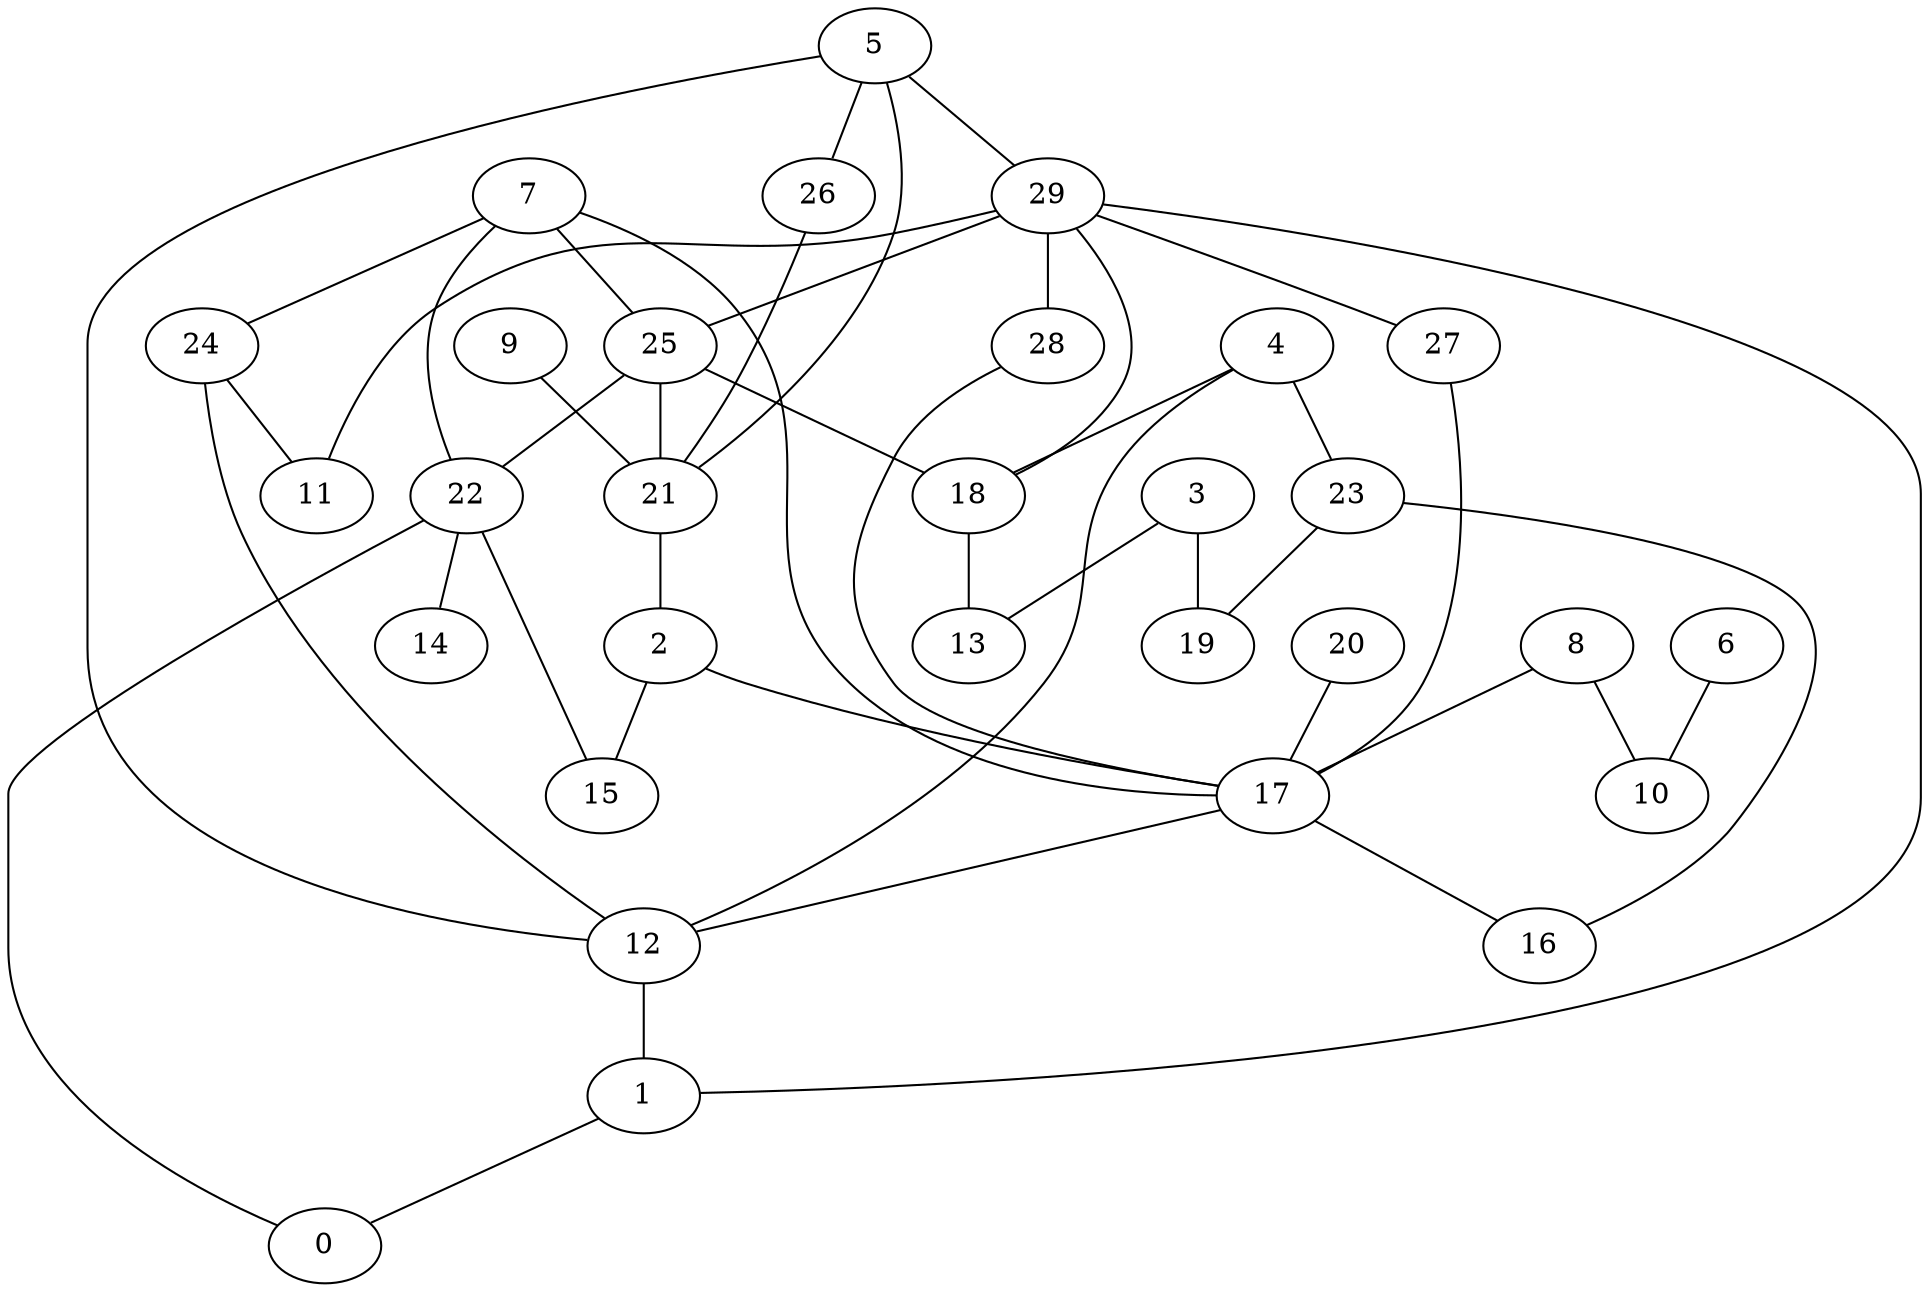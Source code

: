 digraph GG_graph {

subgraph G_graph {
edge [color = black]
"20" -> "17" [dir = none]
"5" -> "26" [dir = none]
"5" -> "21" [dir = none]
"22" -> "14" [dir = none]
"22" -> "0" [dir = none]
"22" -> "15" [dir = none]
"17" -> "16" [dir = none]
"9" -> "21" [dir = none]
"1" -> "0" [dir = none]
"24" -> "11" [dir = none]
"25" -> "18" [dir = none]
"25" -> "21" [dir = none]
"25" -> "22" [dir = none]
"29" -> "27" [dir = none]
"29" -> "28" [dir = none]
"29" -> "11" [dir = none]
"29" -> "25" [dir = none]
"21" -> "2" [dir = none]
"23" -> "19" [dir = none]
"23" -> "16" [dir = none]
"12" -> "1" [dir = none]
"3" -> "13" [dir = none]
"3" -> "19" [dir = none]
"6" -> "10" [dir = none]
"8" -> "10" [dir = none]
"8" -> "17" [dir = none]
"7" -> "17" [dir = none]
"7" -> "25" [dir = none]
"4" -> "23" [dir = none]
"5" -> "29" [dir = none]
"17" -> "12" [dir = none]
"29" -> "1" [dir = none]
"4" -> "12" [dir = none]
"26" -> "21" [dir = none]
"24" -> "12" [dir = none]
"7" -> "24" [dir = none]
"4" -> "18" [dir = none]
"18" -> "13" [dir = none]
"29" -> "18" [dir = none]
"28" -> "17" [dir = none]
"7" -> "22" [dir = none]
"2" -> "17" [dir = none]
"27" -> "17" [dir = none]
"5" -> "12" [dir = none]
"2" -> "15" [dir = none]
}

}
